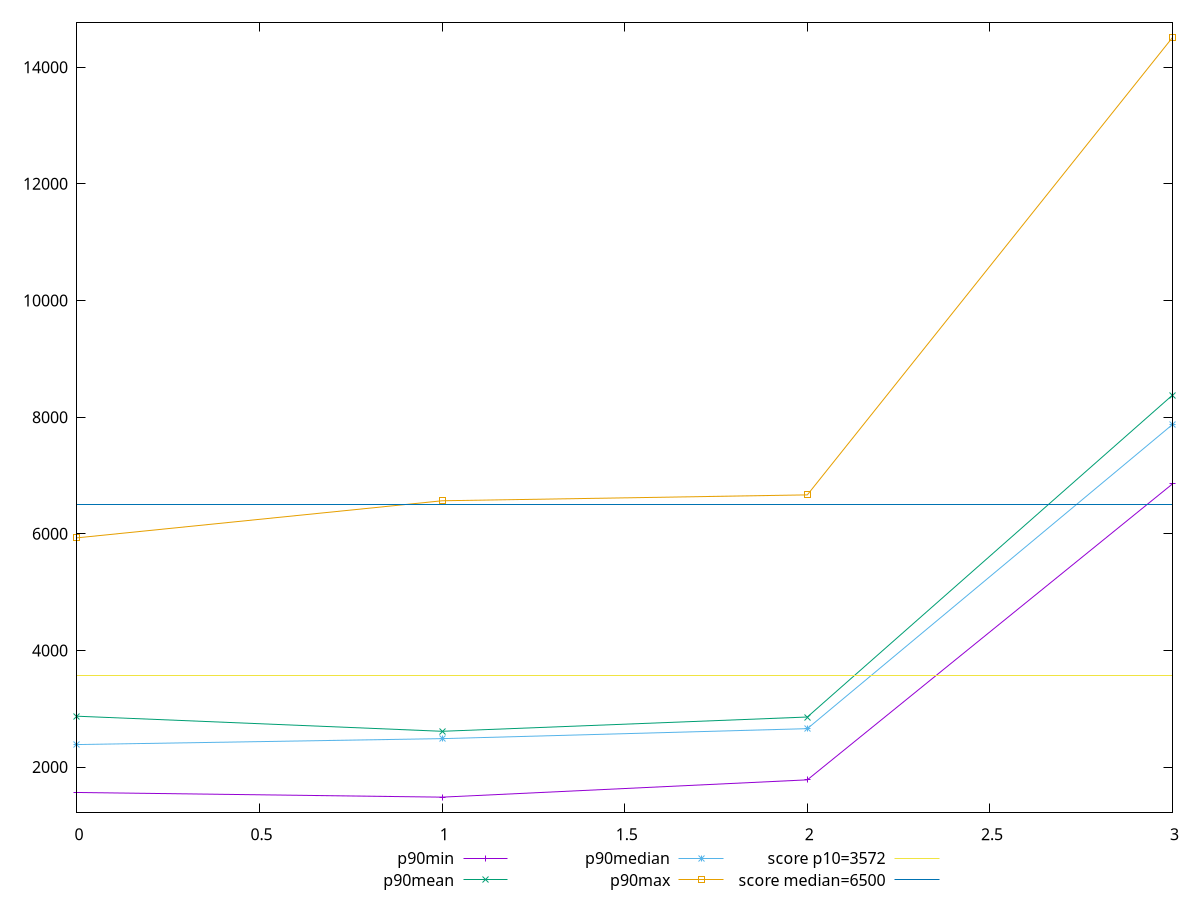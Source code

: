 reset

$p90Min <<EOF
0 1563.243
1 1483.5720000000001
2 1780.2930000000001
3 6855.2480000000005
EOF

$p90Mean <<EOF
0 2871.7078563829796
1 2612.7975457446805
2 2857.616511702127
3 8377.521382978726
EOF

$p90Median <<EOF
0 2385.48675
1 2487.033
2 2658.0620000000004
3 7873.6759999999995
EOF

$p90Max <<EOF
0 5930.2609999999995
1 6565.942999999998
2 6666.74
3 14509.939999999999
EOF

set key outside below
set xrange [0:3]
set yrange [1223.04464:14770.467359999999]
set trange [1223.04464:14770.467359999999]
set terminal svg size 640, 560 enhanced background rgb 'white'
set output "reports/report_00028_2021-02-24T12-49-42.674Z/first-cpu-idle/progression/value.svg"

plot $p90Min title "p90min" with linespoints, \
     $p90Mean title "p90mean" with linespoints, \
     $p90Median title "p90median" with linespoints, \
     $p90Max title "p90max" with linespoints, \
     3572 title "score p10=3572", \
     6500 title "score median=6500"

reset
